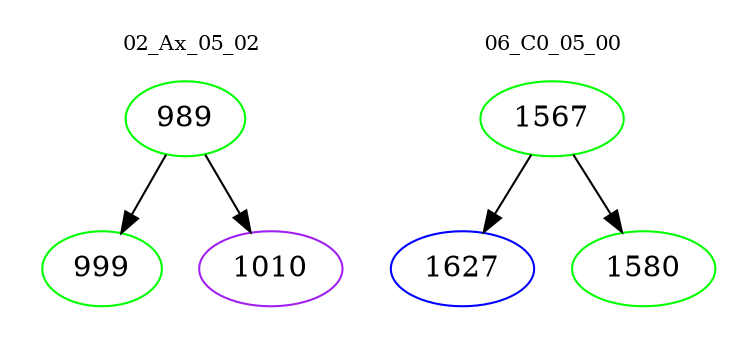 digraph{
subgraph cluster_0 {
color = white
label = "02_Ax_05_02";
fontsize=10;
T0_989 [label="989", color="green"]
T0_989 -> T0_999 [color="black"]
T0_999 [label="999", color="green"]
T0_989 -> T0_1010 [color="black"]
T0_1010 [label="1010", color="purple"]
}
subgraph cluster_1 {
color = white
label = "06_C0_05_00";
fontsize=10;
T1_1567 [label="1567", color="green"]
T1_1567 -> T1_1627 [color="black"]
T1_1627 [label="1627", color="blue"]
T1_1567 -> T1_1580 [color="black"]
T1_1580 [label="1580", color="green"]
}
}
